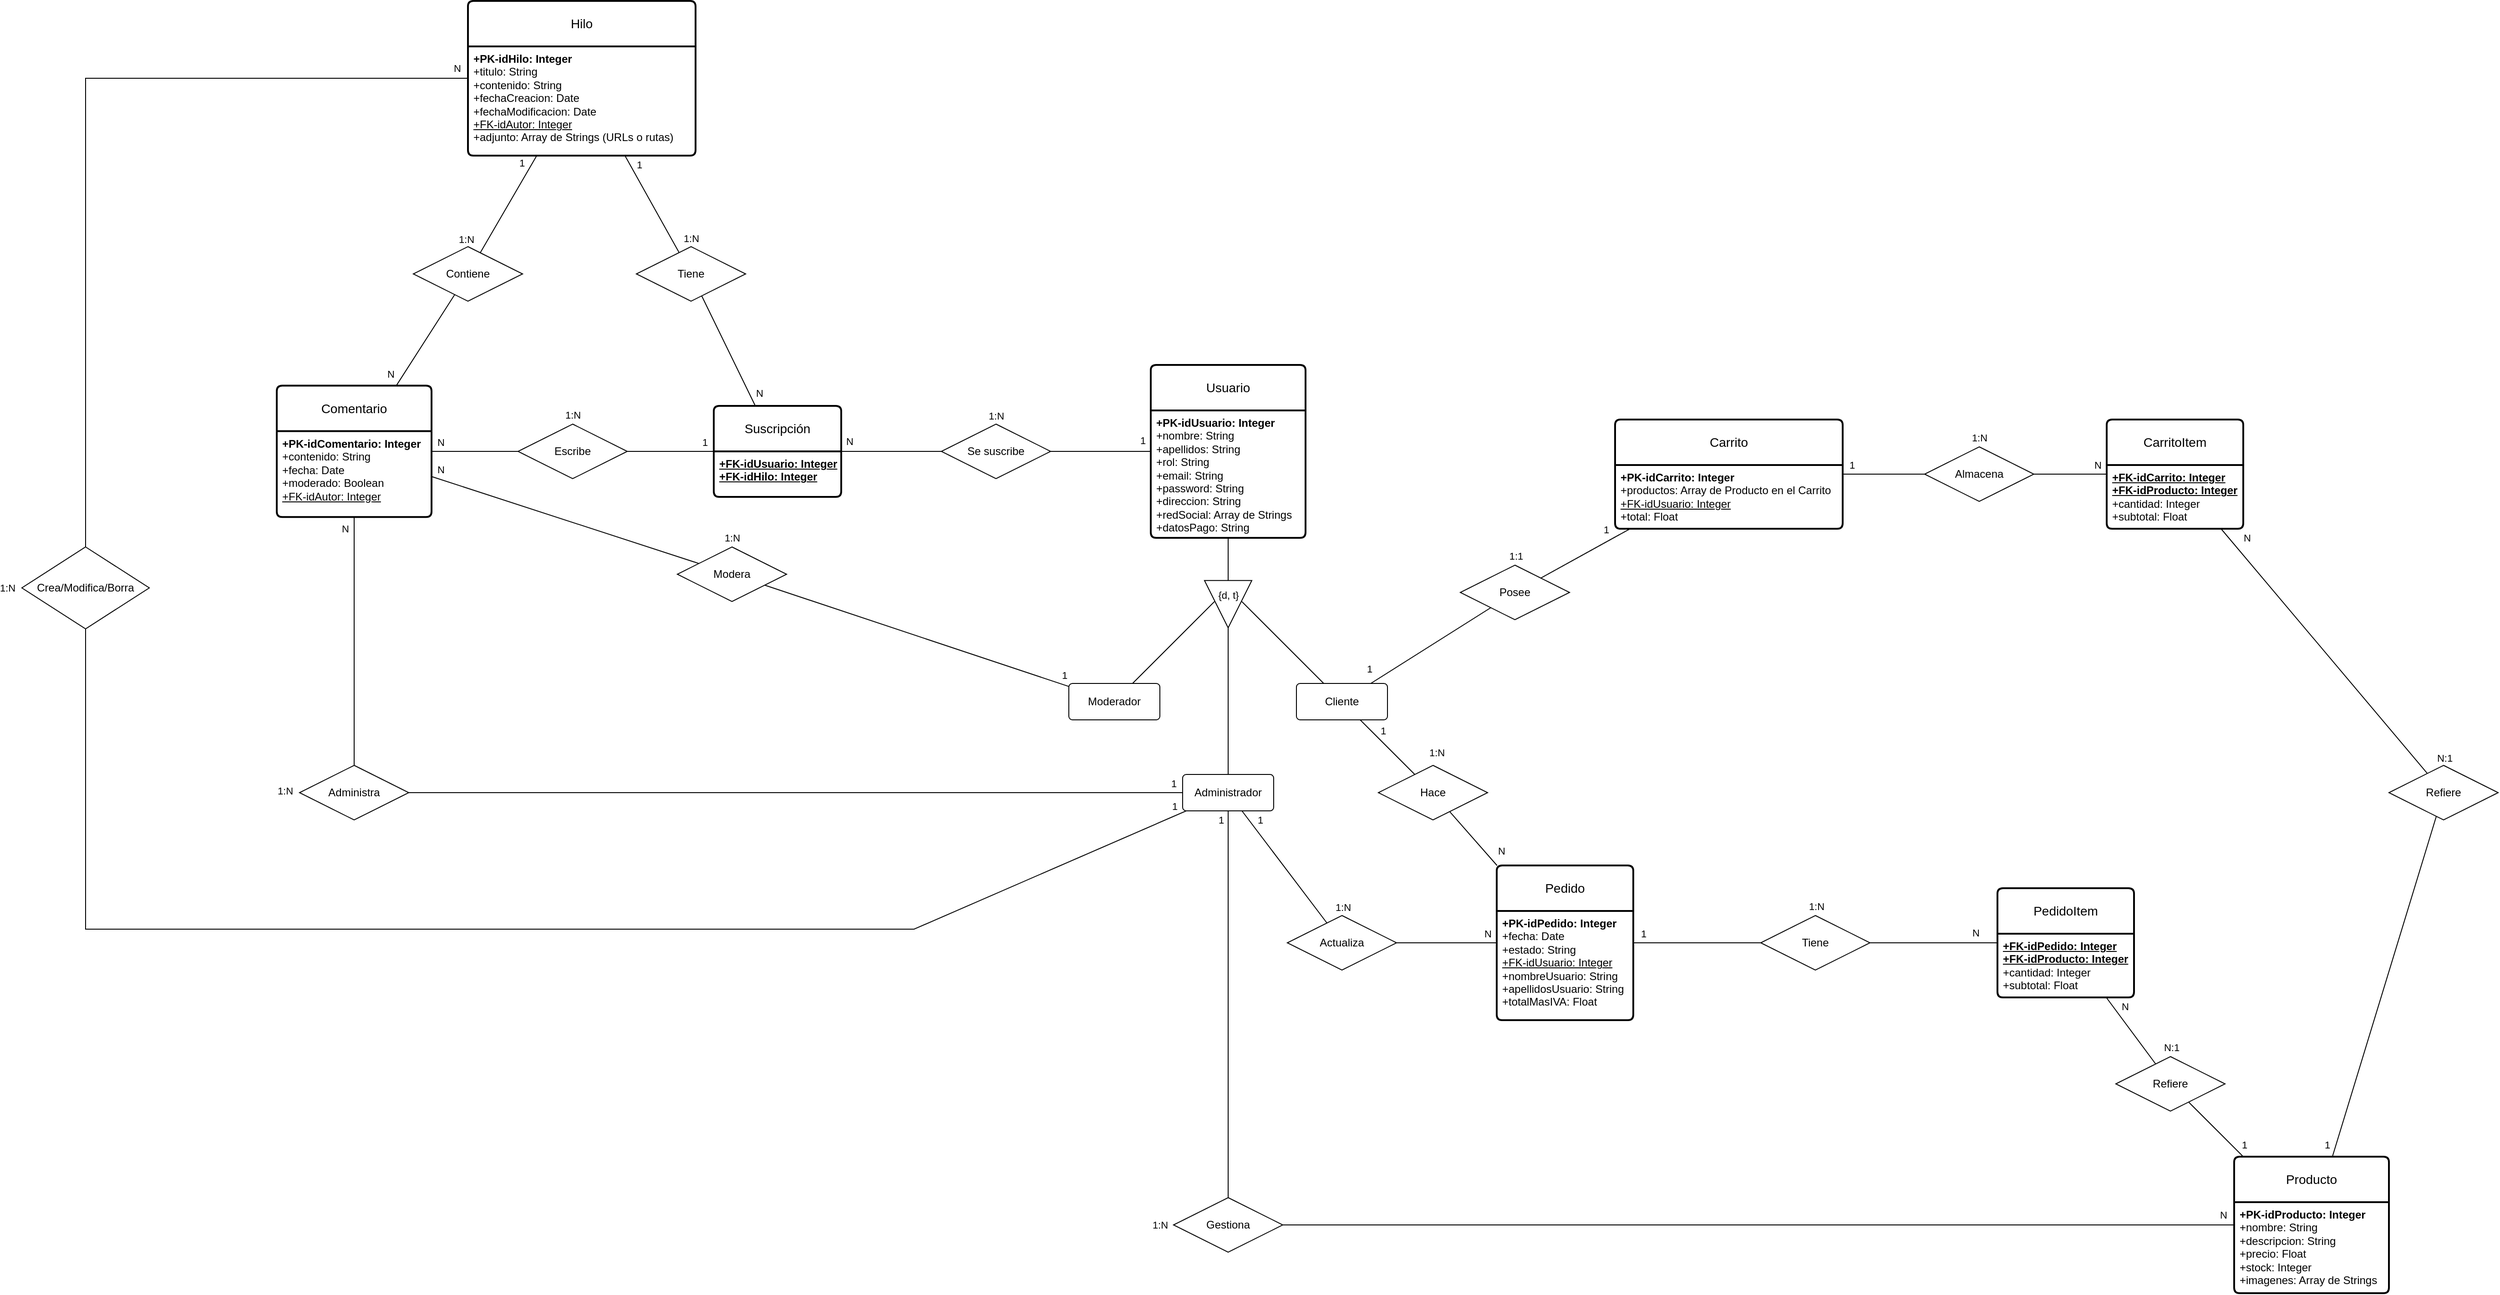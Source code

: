 <mxfile version="26.2.14">
  <diagram id="R2lEEEUBdFMjLlhIrx00" name="Page-1">
    <mxGraphModel dx="2692" dy="1610" grid="1" gridSize="10" guides="1" tooltips="1" connect="1" arrows="1" fold="1" page="1" pageScale="1" pageWidth="850" pageHeight="1100" math="0" shadow="0" extFonts="Permanent Marker^https://fonts.googleapis.com/css?family=Permanent+Marker">
      <root>
        <mxCell id="0" />
        <mxCell id="1" parent="0" />
        <mxCell id="jIkjb01WulAcqk8oaOBP-1" value="Usuario" style="swimlane;childLayout=stackLayout;horizontal=1;startSize=50;horizontalStack=0;rounded=1;fontSize=14;fontStyle=0;strokeWidth=2;resizeParent=0;resizeLast=1;shadow=0;dashed=0;align=center;arcSize=4;whiteSpace=wrap;html=1;" parent="1" vertex="1">
          <mxGeometry x="80" y="130" width="170" height="190" as="geometry" />
        </mxCell>
        <mxCell id="jIkjb01WulAcqk8oaOBP-2" value="&lt;b&gt;+PK-idUsuario: Integer&lt;/b&gt;&lt;br&gt;+nombre: String&lt;br&gt;&lt;div&gt;+apellidos: String&lt;/div&gt;&lt;div&gt;+rol: String&lt;/div&gt;&lt;div&gt;+email: String&lt;/div&gt;&lt;div&gt;+password: String&lt;/div&gt;&lt;div&gt;+direccion: String&lt;/div&gt;&lt;div&gt;+redSocial: Array de Strings&lt;/div&gt;&lt;div&gt;+datosPago: String &lt;br&gt;&lt;/div&gt;" style="align=left;strokeColor=none;fillColor=none;spacingLeft=4;spacingRight=4;fontSize=12;verticalAlign=top;resizable=0;rotatable=0;part=1;html=1;whiteSpace=wrap;" parent="jIkjb01WulAcqk8oaOBP-1" vertex="1">
          <mxGeometry y="50" width="170" height="140" as="geometry" />
        </mxCell>
        <mxCell id="jIkjb01WulAcqk8oaOBP-3" value="Producto" style="swimlane;childLayout=stackLayout;horizontal=1;startSize=50;horizontalStack=0;rounded=1;fontSize=14;fontStyle=0;strokeWidth=2;resizeParent=0;resizeLast=1;shadow=0;dashed=0;align=center;arcSize=4;whiteSpace=wrap;html=1;" parent="1" vertex="1">
          <mxGeometry x="1270" y="1000" width="170" height="150" as="geometry" />
        </mxCell>
        <mxCell id="jIkjb01WulAcqk8oaOBP-4" value="&lt;b&gt;+PK-idProducto: Integer&lt;/b&gt;&lt;br&gt;+nombre: String&lt;br&gt;&lt;div&gt;+descripcion: String&lt;/div&gt;&lt;div&gt;+precio: Float&lt;/div&gt;&lt;div&gt;+stock: Integer&lt;/div&gt;&lt;div&gt;+imagenes: Array de Strings&lt;/div&gt;" style="align=left;strokeColor=none;fillColor=none;spacingLeft=4;spacingRight=4;fontSize=12;verticalAlign=top;resizable=0;rotatable=0;part=1;html=1;whiteSpace=wrap;" parent="jIkjb01WulAcqk8oaOBP-3" vertex="1">
          <mxGeometry y="50" width="170" height="100" as="geometry" />
        </mxCell>
        <mxCell id="jIkjb01WulAcqk8oaOBP-5" value="Cliente" style="rounded=1;arcSize=10;whiteSpace=wrap;html=1;align=center;" parent="1" vertex="1">
          <mxGeometry x="240" y="480" width="100" height="40" as="geometry" />
        </mxCell>
        <mxCell id="jIkjb01WulAcqk8oaOBP-6" value="Moderador" style="rounded=1;arcSize=10;whiteSpace=wrap;html=1;align=center;" parent="1" vertex="1">
          <mxGeometry x="-10" y="480" width="100" height="40" as="geometry" />
        </mxCell>
        <mxCell id="jIkjb01WulAcqk8oaOBP-7" value="Administrador" style="rounded=1;arcSize=10;whiteSpace=wrap;html=1;align=center;" parent="1" vertex="1">
          <mxGeometry x="115" y="580" width="100" height="40" as="geometry" />
        </mxCell>
        <mxCell id="jIkjb01WulAcqk8oaOBP-8" value="" style="endArrow=block;html=1;rounded=0;endFill=0;endSize=51;exitX=0.5;exitY=1;exitDx=0;exitDy=0;" parent="1" source="jIkjb01WulAcqk8oaOBP-2" edge="1">
          <mxGeometry relative="1" as="geometry">
            <mxPoint x="100" y="360" as="sourcePoint" />
            <mxPoint x="165" y="420" as="targetPoint" />
          </mxGeometry>
        </mxCell>
        <mxCell id="ubc1t0KaTrGF7OC6TyDT-12" value="{d, t}" style="edgeLabel;html=1;align=center;verticalAlign=middle;resizable=0;points=[];" parent="jIkjb01WulAcqk8oaOBP-8" vertex="1" connectable="0">
          <mxGeometry x="0.44" y="-8" relative="1" as="geometry">
            <mxPoint x="8" y="-9" as="offset" />
          </mxGeometry>
        </mxCell>
        <mxCell id="jIkjb01WulAcqk8oaOBP-9" value="" style="endArrow=none;html=1;rounded=0;" parent="1" target="jIkjb01WulAcqk8oaOBP-5" edge="1">
          <mxGeometry relative="1" as="geometry">
            <mxPoint x="180" y="390" as="sourcePoint" />
            <mxPoint x="288.182" y="490" as="targetPoint" />
          </mxGeometry>
        </mxCell>
        <mxCell id="jIkjb01WulAcqk8oaOBP-10" value="" style="endArrow=none;html=1;rounded=0;" parent="1" target="jIkjb01WulAcqk8oaOBP-7" edge="1">
          <mxGeometry relative="1" as="geometry">
            <mxPoint x="165" y="419" as="sourcePoint" />
            <mxPoint x="165" y="479" as="targetPoint" />
          </mxGeometry>
        </mxCell>
        <mxCell id="jIkjb01WulAcqk8oaOBP-11" value="" style="endArrow=none;html=1;rounded=0;" parent="1" target="jIkjb01WulAcqk8oaOBP-6" edge="1">
          <mxGeometry relative="1" as="geometry">
            <mxPoint x="150" y="390" as="sourcePoint" />
            <mxPoint x="150" y="490" as="targetPoint" />
          </mxGeometry>
        </mxCell>
        <mxCell id="jIkjb01WulAcqk8oaOBP-12" value="Carrito" style="swimlane;childLayout=stackLayout;horizontal=1;startSize=50;horizontalStack=0;rounded=1;fontSize=14;fontStyle=0;strokeWidth=2;resizeParent=0;resizeLast=1;shadow=0;dashed=0;align=center;arcSize=4;whiteSpace=wrap;html=1;" parent="1" vertex="1">
          <mxGeometry x="590" y="190" width="250" height="120" as="geometry" />
        </mxCell>
        <mxCell id="jIkjb01WulAcqk8oaOBP-13" value="&lt;b&gt;+PK-idCarrito: Integer&lt;/b&gt;&lt;br&gt;&lt;div&gt;+productos: Array de Producto en el Carrito&lt;/div&gt;&lt;div&gt;&lt;u&gt;+FK-idUsuario: Integer&lt;/u&gt;&lt;/div&gt;&lt;div&gt;+total: Float&lt;/div&gt;" style="align=left;strokeColor=none;fillColor=none;spacingLeft=4;spacingRight=4;fontSize=12;verticalAlign=top;resizable=0;rotatable=0;part=1;html=1;whiteSpace=wrap;" parent="jIkjb01WulAcqk8oaOBP-12" vertex="1">
          <mxGeometry y="50" width="250" height="70" as="geometry" />
        </mxCell>
        <mxCell id="jIkjb01WulAcqk8oaOBP-14" value="Pedido" style="swimlane;childLayout=stackLayout;horizontal=1;startSize=50;horizontalStack=0;rounded=1;fontSize=14;fontStyle=0;strokeWidth=2;resizeParent=0;resizeLast=1;shadow=0;dashed=0;align=center;arcSize=4;whiteSpace=wrap;html=1;" parent="1" vertex="1">
          <mxGeometry x="460" y="680" width="150" height="170" as="geometry" />
        </mxCell>
        <mxCell id="jIkjb01WulAcqk8oaOBP-15" value="&lt;div&gt;&lt;b&gt;+PK-idPedido: Integer&lt;/b&gt;&lt;/div&gt;&lt;div&gt;+fecha: Date&lt;/div&gt;&lt;div&gt;+estado: String&lt;/div&gt;&lt;div&gt;&lt;u&gt;+FK-idUsuario: Integer&lt;/u&gt;&lt;/div&gt;&lt;div&gt;+nombreUsuario: String&lt;/div&gt;&lt;div&gt;+apellidosUsuario: String&lt;/div&gt;&lt;div&gt;+totalMasIVA: Float&amp;nbsp; &lt;br&gt;&lt;br&gt;&lt;/div&gt;" style="align=left;strokeColor=none;fillColor=none;spacingLeft=4;spacingRight=4;fontSize=12;verticalAlign=top;resizable=0;rotatable=0;part=1;html=1;whiteSpace=wrap;" parent="jIkjb01WulAcqk8oaOBP-14" vertex="1">
          <mxGeometry y="50" width="150" height="120" as="geometry" />
        </mxCell>
        <mxCell id="ubc1t0KaTrGF7OC6TyDT-1" value="Hilo" style="swimlane;childLayout=stackLayout;horizontal=1;startSize=50;horizontalStack=0;rounded=1;fontSize=14;fontStyle=0;strokeWidth=2;resizeParent=0;resizeLast=1;shadow=0;dashed=0;align=center;arcSize=4;whiteSpace=wrap;html=1;" parent="1" vertex="1">
          <mxGeometry x="-670" y="-270" width="250" height="170" as="geometry" />
        </mxCell>
        <mxCell id="ubc1t0KaTrGF7OC6TyDT-2" value="&lt;div&gt;&lt;b&gt;+PK-idHilo: Integer&lt;/b&gt;&lt;/div&gt;&lt;div&gt;+titulo: String&lt;/div&gt;&lt;div&gt;+contenido: String&lt;/div&gt;&lt;div&gt;+fechaCreacion: Date&lt;/div&gt;&lt;div&gt;+fechaModificacion: Date&lt;/div&gt;&lt;div&gt;&lt;u&gt;+FK-idAutor: Integer&lt;/u&gt;&lt;/div&gt;&lt;div&gt;+adjunto: Array de Strings (URLs o rutas)&lt;br&gt;&lt;br&gt;&lt;/div&gt;" style="align=left;strokeColor=none;fillColor=none;spacingLeft=4;spacingRight=4;fontSize=12;verticalAlign=top;resizable=0;rotatable=0;part=1;html=1;whiteSpace=wrap;" parent="ubc1t0KaTrGF7OC6TyDT-1" vertex="1">
          <mxGeometry y="50" width="250" height="120" as="geometry" />
        </mxCell>
        <mxCell id="ubc1t0KaTrGF7OC6TyDT-3" value="Suscripción" style="swimlane;childLayout=stackLayout;horizontal=1;startSize=50;horizontalStack=0;rounded=1;fontSize=14;fontStyle=0;strokeWidth=2;resizeParent=0;resizeLast=1;shadow=0;dashed=0;align=center;arcSize=4;whiteSpace=wrap;html=1;" parent="1" vertex="1">
          <mxGeometry x="-400" y="175" width="140" height="100" as="geometry" />
        </mxCell>
        <mxCell id="ubc1t0KaTrGF7OC6TyDT-4" value="&lt;div&gt;&lt;b&gt;&lt;u&gt;+FK-idUsuario: Integer&lt;/u&gt;&lt;/b&gt;&lt;/div&gt;&lt;div&gt;&lt;b&gt;&lt;u&gt;+FK-idHilo: Integer&lt;/u&gt;&lt;/b&gt;&lt;br&gt;&lt;br&gt;&lt;/div&gt;" style="align=left;strokeColor=none;fillColor=none;spacingLeft=4;spacingRight=4;fontSize=12;verticalAlign=top;resizable=0;rotatable=0;part=1;html=1;whiteSpace=wrap;" parent="ubc1t0KaTrGF7OC6TyDT-3" vertex="1">
          <mxGeometry y="50" width="140" height="50" as="geometry" />
        </mxCell>
        <mxCell id="ubc1t0KaTrGF7OC6TyDT-7" value="CarritoItem" style="swimlane;childLayout=stackLayout;horizontal=1;startSize=50;horizontalStack=0;rounded=1;fontSize=14;fontStyle=0;strokeWidth=2;resizeParent=0;resizeLast=1;shadow=0;dashed=0;align=center;arcSize=4;whiteSpace=wrap;html=1;" parent="1" vertex="1">
          <mxGeometry x="1130" y="190" width="150" height="120" as="geometry" />
        </mxCell>
        <mxCell id="ubc1t0KaTrGF7OC6TyDT-8" value="&lt;div&gt;&lt;b&gt;&lt;u&gt;+FK-idCarrito: Integer&lt;/u&gt;&lt;/b&gt;&lt;/div&gt;&lt;div&gt;&lt;b&gt;&lt;u&gt;+FK-idProducto: Integer&lt;/u&gt;&lt;/b&gt;&lt;/div&gt;&lt;div&gt;+cantidad: Integer&lt;/div&gt;&lt;div&gt;+subtotal: Float&lt;/div&gt;" style="align=left;strokeColor=none;fillColor=none;spacingLeft=4;spacingRight=4;fontSize=12;verticalAlign=top;resizable=0;rotatable=0;part=1;html=1;whiteSpace=wrap;" parent="ubc1t0KaTrGF7OC6TyDT-7" vertex="1">
          <mxGeometry y="50" width="150" height="70" as="geometry" />
        </mxCell>
        <mxCell id="ubc1t0KaTrGF7OC6TyDT-10" value="PedidoItem" style="swimlane;childLayout=stackLayout;horizontal=1;startSize=50;horizontalStack=0;rounded=1;fontSize=14;fontStyle=0;strokeWidth=2;resizeParent=0;resizeLast=1;shadow=0;dashed=0;align=center;arcSize=4;whiteSpace=wrap;html=1;" parent="1" vertex="1">
          <mxGeometry x="1010" y="705" width="150" height="120" as="geometry" />
        </mxCell>
        <mxCell id="ubc1t0KaTrGF7OC6TyDT-11" value="&lt;div&gt;&lt;b&gt;&lt;u&gt;+FK-idPedido: Integer&lt;/u&gt;&lt;/b&gt;&lt;/div&gt;&lt;div&gt;&lt;b&gt;&lt;u&gt;+FK-idProducto: Integer&lt;/u&gt;&lt;/b&gt;&lt;/div&gt;&lt;div&gt;+cantidad: Integer&lt;/div&gt;&lt;div&gt;+subtotal: Float&lt;/div&gt;" style="align=left;strokeColor=none;fillColor=none;spacingLeft=4;spacingRight=4;fontSize=12;verticalAlign=top;resizable=0;rotatable=0;part=1;html=1;whiteSpace=wrap;" parent="ubc1t0KaTrGF7OC6TyDT-10" vertex="1">
          <mxGeometry y="50" width="150" height="70" as="geometry" />
        </mxCell>
        <mxCell id="ubc1t0KaTrGF7OC6TyDT-13" value="" style="endArrow=none;html=1;rounded=0;" parent="1" source="jIkjb01WulAcqk8oaOBP-5" target="ubc1t0KaTrGF7OC6TyDT-14" edge="1">
          <mxGeometry relative="1" as="geometry">
            <mxPoint x="-190" y="340" as="sourcePoint" />
            <mxPoint x="-30" y="340" as="targetPoint" />
          </mxGeometry>
        </mxCell>
        <mxCell id="ubc1t0KaTrGF7OC6TyDT-16" value="1" style="edgeLabel;html=1;align=center;verticalAlign=middle;resizable=0;points=[];" parent="ubc1t0KaTrGF7OC6TyDT-13" vertex="1" connectable="0">
          <mxGeometry x="-0.66" y="-3" relative="1" as="geometry">
            <mxPoint x="-26" y="-5" as="offset" />
          </mxGeometry>
        </mxCell>
        <mxCell id="ubc1t0KaTrGF7OC6TyDT-18" value="1:1" style="edgeLabel;html=1;align=center;verticalAlign=middle;resizable=0;points=[];" parent="ubc1t0KaTrGF7OC6TyDT-13" vertex="1" connectable="0">
          <mxGeometry x="0.507" y="-1" relative="1" as="geometry">
            <mxPoint x="59" y="-78" as="offset" />
          </mxGeometry>
        </mxCell>
        <mxCell id="ubc1t0KaTrGF7OC6TyDT-14" value="Posee" style="shape=rhombus;perimeter=rhombusPerimeter;whiteSpace=wrap;html=1;align=center;" parent="1" vertex="1">
          <mxGeometry x="420" y="350" width="120" height="60" as="geometry" />
        </mxCell>
        <mxCell id="ubc1t0KaTrGF7OC6TyDT-15" value="" style="endArrow=none;html=1;rounded=0;" parent="1" source="ubc1t0KaTrGF7OC6TyDT-14" target="jIkjb01WulAcqk8oaOBP-12" edge="1">
          <mxGeometry relative="1" as="geometry">
            <mxPoint x="326" y="530" as="sourcePoint" />
            <mxPoint x="406" y="592" as="targetPoint" />
          </mxGeometry>
        </mxCell>
        <mxCell id="ubc1t0KaTrGF7OC6TyDT-17" value="1" style="edgeLabel;html=1;align=center;verticalAlign=middle;resizable=0;points=[];" parent="ubc1t0KaTrGF7OC6TyDT-15" vertex="1" connectable="0">
          <mxGeometry x="0.32" y="-1" relative="1" as="geometry">
            <mxPoint x="6" y="-19" as="offset" />
          </mxGeometry>
        </mxCell>
        <mxCell id="ubc1t0KaTrGF7OC6TyDT-19" value="Hace" style="shape=rhombus;perimeter=rhombusPerimeter;whiteSpace=wrap;html=1;align=center;" parent="1" vertex="1">
          <mxGeometry x="330" y="570" width="120" height="60" as="geometry" />
        </mxCell>
        <mxCell id="ubc1t0KaTrGF7OC6TyDT-20" value="" style="endArrow=none;html=1;rounded=0;" parent="1" source="jIkjb01WulAcqk8oaOBP-5" target="ubc1t0KaTrGF7OC6TyDT-19" edge="1">
          <mxGeometry relative="1" as="geometry">
            <mxPoint x="326" y="530" as="sourcePoint" />
            <mxPoint x="406" y="592" as="targetPoint" />
            <Array as="points" />
          </mxGeometry>
        </mxCell>
        <mxCell id="ubc1t0KaTrGF7OC6TyDT-21" value="1" style="edgeLabel;html=1;align=center;verticalAlign=middle;resizable=0;points=[];" parent="ubc1t0KaTrGF7OC6TyDT-20" vertex="1" connectable="0">
          <mxGeometry x="-0.66" y="-3" relative="1" as="geometry">
            <mxPoint x="17" y="-1" as="offset" />
          </mxGeometry>
        </mxCell>
        <mxCell id="ubc1t0KaTrGF7OC6TyDT-22" value="1:N" style="edgeLabel;html=1;align=center;verticalAlign=middle;resizable=0;points=[];" parent="ubc1t0KaTrGF7OC6TyDT-20" vertex="1" connectable="0">
          <mxGeometry x="0.507" y="-1" relative="1" as="geometry">
            <mxPoint x="39" y="-10" as="offset" />
          </mxGeometry>
        </mxCell>
        <mxCell id="ubc1t0KaTrGF7OC6TyDT-23" value="" style="endArrow=none;html=1;rounded=0;" parent="1" source="ubc1t0KaTrGF7OC6TyDT-19" target="jIkjb01WulAcqk8oaOBP-14" edge="1">
          <mxGeometry relative="1" as="geometry">
            <mxPoint x="458" y="626" as="sourcePoint" />
            <mxPoint x="537" y="670" as="targetPoint" />
            <Array as="points" />
          </mxGeometry>
        </mxCell>
        <mxCell id="ubc1t0KaTrGF7OC6TyDT-24" value="N" style="edgeLabel;html=1;align=center;verticalAlign=middle;resizable=0;points=[];" parent="ubc1t0KaTrGF7OC6TyDT-23" vertex="1" connectable="0">
          <mxGeometry x="0.32" y="-1" relative="1" as="geometry">
            <mxPoint x="23" y="3" as="offset" />
          </mxGeometry>
        </mxCell>
        <mxCell id="ubc1t0KaTrGF7OC6TyDT-26" value="Tiene" style="shape=rhombus;perimeter=rhombusPerimeter;whiteSpace=wrap;html=1;align=center;" parent="1" vertex="1">
          <mxGeometry x="750" y="735" width="120" height="60" as="geometry" />
        </mxCell>
        <mxCell id="ubc1t0KaTrGF7OC6TyDT-28" value="" style="endArrow=none;html=1;rounded=0;" parent="1" source="jIkjb01WulAcqk8oaOBP-14" target="ubc1t0KaTrGF7OC6TyDT-26" edge="1">
          <mxGeometry relative="1" as="geometry">
            <mxPoint x="800" y="690" as="sourcePoint" />
            <mxPoint x="960" y="690" as="targetPoint" />
          </mxGeometry>
        </mxCell>
        <mxCell id="ubc1t0KaTrGF7OC6TyDT-30" value="1" style="edgeLabel;html=1;align=center;verticalAlign=middle;resizable=0;points=[];" parent="ubc1t0KaTrGF7OC6TyDT-28" vertex="1" connectable="0">
          <mxGeometry x="-0.278" y="4" relative="1" as="geometry">
            <mxPoint x="-40" y="-6" as="offset" />
          </mxGeometry>
        </mxCell>
        <mxCell id="ubc1t0KaTrGF7OC6TyDT-31" value="1:N" style="edgeLabel;html=1;align=center;verticalAlign=middle;resizable=0;points=[];" parent="ubc1t0KaTrGF7OC6TyDT-28" vertex="1" connectable="0">
          <mxGeometry x="0.177" y="2" relative="1" as="geometry">
            <mxPoint x="118" y="-38" as="offset" />
          </mxGeometry>
        </mxCell>
        <mxCell id="ubc1t0KaTrGF7OC6TyDT-29" value="" style="endArrow=none;html=1;rounded=0;" parent="1" source="ubc1t0KaTrGF7OC6TyDT-26" target="ubc1t0KaTrGF7OC6TyDT-10" edge="1">
          <mxGeometry relative="1" as="geometry">
            <mxPoint x="720" y="780" as="sourcePoint" />
            <mxPoint x="810" y="780" as="targetPoint" />
          </mxGeometry>
        </mxCell>
        <mxCell id="ubc1t0KaTrGF7OC6TyDT-32" value="N" style="edgeLabel;html=1;align=center;verticalAlign=middle;resizable=0;points=[];" parent="ubc1t0KaTrGF7OC6TyDT-29" vertex="1" connectable="0">
          <mxGeometry x="0.554" y="-2" relative="1" as="geometry">
            <mxPoint x="7" y="-13" as="offset" />
          </mxGeometry>
        </mxCell>
        <mxCell id="ubc1t0KaTrGF7OC6TyDT-33" value="Almacena" style="shape=rhombus;perimeter=rhombusPerimeter;whiteSpace=wrap;html=1;align=center;" parent="1" vertex="1">
          <mxGeometry x="930" y="220" width="120" height="60" as="geometry" />
        </mxCell>
        <mxCell id="ubc1t0KaTrGF7OC6TyDT-34" value="" style="endArrow=none;html=1;rounded=0;" parent="1" source="jIkjb01WulAcqk8oaOBP-12" target="ubc1t0KaTrGF7OC6TyDT-33" edge="1">
          <mxGeometry relative="1" as="geometry">
            <mxPoint x="840" y="350" as="sourcePoint" />
            <mxPoint x="1000" y="350" as="targetPoint" />
          </mxGeometry>
        </mxCell>
        <mxCell id="ubc1t0KaTrGF7OC6TyDT-36" value="1" style="edgeLabel;html=1;align=center;verticalAlign=middle;resizable=0;points=[];" parent="ubc1t0KaTrGF7OC6TyDT-34" vertex="1" connectable="0">
          <mxGeometry x="-0.365" y="-2" relative="1" as="geometry">
            <mxPoint x="-19" y="-12" as="offset" />
          </mxGeometry>
        </mxCell>
        <mxCell id="ubc1t0KaTrGF7OC6TyDT-37" value="1:N" style="edgeLabel;html=1;align=center;verticalAlign=middle;resizable=0;points=[];" parent="ubc1t0KaTrGF7OC6TyDT-34" vertex="1" connectable="0">
          <mxGeometry x="0.759" y="-1" relative="1" as="geometry">
            <mxPoint x="71" y="-41" as="offset" />
          </mxGeometry>
        </mxCell>
        <mxCell id="ubc1t0KaTrGF7OC6TyDT-35" value="" style="endArrow=none;html=1;rounded=0;" parent="1" source="ubc1t0KaTrGF7OC6TyDT-33" target="ubc1t0KaTrGF7OC6TyDT-7" edge="1">
          <mxGeometry relative="1" as="geometry">
            <mxPoint x="850" y="260" as="sourcePoint" />
            <mxPoint x="940" y="260" as="targetPoint" />
          </mxGeometry>
        </mxCell>
        <mxCell id="ubc1t0KaTrGF7OC6TyDT-38" value="N" style="edgeLabel;html=1;align=center;verticalAlign=middle;resizable=0;points=[];" parent="ubc1t0KaTrGF7OC6TyDT-35" vertex="1" connectable="0">
          <mxGeometry x="0.54" y="-1" relative="1" as="geometry">
            <mxPoint x="8" y="-11" as="offset" />
          </mxGeometry>
        </mxCell>
        <mxCell id="ubc1t0KaTrGF7OC6TyDT-39" value="Refiere" style="shape=rhombus;perimeter=rhombusPerimeter;whiteSpace=wrap;html=1;align=center;" parent="1" vertex="1">
          <mxGeometry x="1140" y="890" width="120" height="60" as="geometry" />
        </mxCell>
        <mxCell id="ubc1t0KaTrGF7OC6TyDT-40" value="" style="endArrow=none;html=1;rounded=0;" parent="1" source="ubc1t0KaTrGF7OC6TyDT-10" target="ubc1t0KaTrGF7OC6TyDT-39" edge="1">
          <mxGeometry relative="1" as="geometry">
            <mxPoint x="1020" y="970" as="sourcePoint" />
            <mxPoint x="1180" y="970" as="targetPoint" />
          </mxGeometry>
        </mxCell>
        <mxCell id="ubc1t0KaTrGF7OC6TyDT-42" value="N" style="edgeLabel;html=1;align=center;verticalAlign=middle;resizable=0;points=[];" parent="ubc1t0KaTrGF7OC6TyDT-40" vertex="1" connectable="0">
          <mxGeometry x="-0.643" y="2" relative="1" as="geometry">
            <mxPoint x="9" y="-2" as="offset" />
          </mxGeometry>
        </mxCell>
        <mxCell id="ubc1t0KaTrGF7OC6TyDT-44" value="N:1" style="edgeLabel;html=1;align=center;verticalAlign=middle;resizable=0;points=[];" parent="ubc1t0KaTrGF7OC6TyDT-40" vertex="1" connectable="0">
          <mxGeometry x="0.526" relative="1" as="geometry">
            <mxPoint x="30" y="-1" as="offset" />
          </mxGeometry>
        </mxCell>
        <mxCell id="ubc1t0KaTrGF7OC6TyDT-41" value="" style="endArrow=none;html=1;rounded=0;" parent="1" source="ubc1t0KaTrGF7OC6TyDT-39" target="jIkjb01WulAcqk8oaOBP-3" edge="1">
          <mxGeometry relative="1" as="geometry">
            <mxPoint x="1136" y="835" as="sourcePoint" />
            <mxPoint x="1193" y="908" as="targetPoint" />
          </mxGeometry>
        </mxCell>
        <mxCell id="ubc1t0KaTrGF7OC6TyDT-43" value="1" style="edgeLabel;html=1;align=center;verticalAlign=middle;resizable=0;points=[];" parent="ubc1t0KaTrGF7OC6TyDT-41" vertex="1" connectable="0">
          <mxGeometry x="0.525" y="3" relative="1" as="geometry">
            <mxPoint x="13" y="3" as="offset" />
          </mxGeometry>
        </mxCell>
        <mxCell id="ubc1t0KaTrGF7OC6TyDT-45" value="Refiere" style="shape=rhombus;perimeter=rhombusPerimeter;whiteSpace=wrap;html=1;align=center;" parent="1" vertex="1">
          <mxGeometry x="1440" y="570" width="120" height="60" as="geometry" />
        </mxCell>
        <mxCell id="ubc1t0KaTrGF7OC6TyDT-46" value="" style="endArrow=none;html=1;rounded=0;" parent="1" source="ubc1t0KaTrGF7OC6TyDT-7" target="ubc1t0KaTrGF7OC6TyDT-45" edge="1">
          <mxGeometry relative="1" as="geometry">
            <mxPoint x="1260" y="350" as="sourcePoint" />
            <mxPoint x="1420" y="350" as="targetPoint" />
          </mxGeometry>
        </mxCell>
        <mxCell id="ubc1t0KaTrGF7OC6TyDT-48" value="N" style="edgeLabel;html=1;align=center;verticalAlign=middle;resizable=0;points=[];" parent="ubc1t0KaTrGF7OC6TyDT-46" vertex="1" connectable="0">
          <mxGeometry x="-0.688" y="6" relative="1" as="geometry">
            <mxPoint x="-12" y="-28" as="offset" />
          </mxGeometry>
        </mxCell>
        <mxCell id="ubc1t0KaTrGF7OC6TyDT-49" value="N:1" style="edgeLabel;html=1;align=center;verticalAlign=middle;resizable=0;points=[];" parent="ubc1t0KaTrGF7OC6TyDT-46" vertex="1" connectable="0">
          <mxGeometry x="0.886" y="3" relative="1" as="geometry">
            <mxPoint x="29" as="offset" />
          </mxGeometry>
        </mxCell>
        <mxCell id="ubc1t0KaTrGF7OC6TyDT-47" value="" style="endArrow=none;html=1;rounded=0;" parent="1" source="ubc1t0KaTrGF7OC6TyDT-45" target="jIkjb01WulAcqk8oaOBP-3" edge="1">
          <mxGeometry relative="1" as="geometry">
            <mxPoint x="1470" y="770" as="sourcePoint" />
            <mxPoint x="1630" y="770" as="targetPoint" />
          </mxGeometry>
        </mxCell>
        <mxCell id="ubc1t0KaTrGF7OC6TyDT-50" value="1" style="edgeLabel;html=1;align=center;verticalAlign=middle;resizable=0;points=[];" parent="ubc1t0KaTrGF7OC6TyDT-47" vertex="1" connectable="0">
          <mxGeometry x="0.923" relative="1" as="geometry">
            <mxPoint x="-11" y="1" as="offset" />
          </mxGeometry>
        </mxCell>
        <mxCell id="ubc1t0KaTrGF7OC6TyDT-51" value="Comentario" style="swimlane;childLayout=stackLayout;horizontal=1;startSize=50;horizontalStack=0;rounded=1;fontSize=14;fontStyle=0;strokeWidth=2;resizeParent=0;resizeLast=1;shadow=0;dashed=0;align=center;arcSize=4;whiteSpace=wrap;html=1;" parent="1" vertex="1">
          <mxGeometry x="-880" y="152.81" width="170" height="144.37" as="geometry" />
        </mxCell>
        <mxCell id="ubc1t0KaTrGF7OC6TyDT-52" value="&lt;div&gt;&lt;b&gt;+PK-idComentario: Integer&lt;/b&gt;&lt;/div&gt;&lt;div&gt;+contenido: String&lt;/div&gt;&lt;div&gt;+fecha: Date&lt;/div&gt;&lt;div&gt;+moderado: Boolean&lt;/div&gt;&lt;div&gt;&lt;u&gt;+FK-idAutor: Integer&lt;/u&gt;&lt;/div&gt;&lt;div&gt;&lt;br&gt;&lt;br&gt;&lt;/div&gt;" style="align=left;strokeColor=none;fillColor=none;spacingLeft=4;spacingRight=4;fontSize=12;verticalAlign=top;resizable=0;rotatable=0;part=1;html=1;whiteSpace=wrap;" parent="ubc1t0KaTrGF7OC6TyDT-51" vertex="1">
          <mxGeometry y="50" width="170" height="94.37" as="geometry" />
        </mxCell>
        <mxCell id="ubc1t0KaTrGF7OC6TyDT-53" value="Escribe" style="shape=rhombus;perimeter=rhombusPerimeter;whiteSpace=wrap;html=1;align=center;" parent="1" vertex="1">
          <mxGeometry x="-615" y="195" width="120" height="60" as="geometry" />
        </mxCell>
        <mxCell id="ubc1t0KaTrGF7OC6TyDT-54" value="" style="endArrow=none;html=1;rounded=0;" parent="1" source="ubc1t0KaTrGF7OC6TyDT-51" target="ubc1t0KaTrGF7OC6TyDT-53" edge="1">
          <mxGeometry relative="1" as="geometry">
            <mxPoint x="-600" y="430" as="sourcePoint" />
            <mxPoint x="-440" y="430" as="targetPoint" />
          </mxGeometry>
        </mxCell>
        <mxCell id="ubc1t0KaTrGF7OC6TyDT-57" value="N" style="edgeLabel;html=1;align=center;verticalAlign=middle;resizable=0;points=[];" parent="ubc1t0KaTrGF7OC6TyDT-54" vertex="1" connectable="0">
          <mxGeometry x="-0.814" y="1" relative="1" as="geometry">
            <mxPoint x="1" y="-9" as="offset" />
          </mxGeometry>
        </mxCell>
        <mxCell id="ubc1t0KaTrGF7OC6TyDT-58" value="1:N" style="edgeLabel;html=1;align=center;verticalAlign=middle;resizable=0;points=[];" parent="ubc1t0KaTrGF7OC6TyDT-54" vertex="1" connectable="0">
          <mxGeometry x="0.787" y="2" relative="1" as="geometry">
            <mxPoint x="70" y="-38" as="offset" />
          </mxGeometry>
        </mxCell>
        <mxCell id="ubc1t0KaTrGF7OC6TyDT-55" value="" style="endArrow=none;html=1;rounded=0;" parent="1" source="ubc1t0KaTrGF7OC6TyDT-53" target="ubc1t0KaTrGF7OC6TyDT-3" edge="1">
          <mxGeometry relative="1" as="geometry">
            <mxPoint x="-530" y="530" as="sourcePoint" />
            <mxPoint x="-370" y="530" as="targetPoint" />
          </mxGeometry>
        </mxCell>
        <mxCell id="ubc1t0KaTrGF7OC6TyDT-56" value="1" style="edgeLabel;html=1;align=center;verticalAlign=middle;resizable=0;points=[];" parent="ubc1t0KaTrGF7OC6TyDT-55" vertex="1" connectable="0">
          <mxGeometry x="0.745" relative="1" as="geometry">
            <mxPoint x="2" y="-10" as="offset" />
          </mxGeometry>
        </mxCell>
        <mxCell id="ubc1t0KaTrGF7OC6TyDT-59" value="Se suscribe" style="shape=rhombus;perimeter=rhombusPerimeter;whiteSpace=wrap;html=1;align=center;" parent="1" vertex="1">
          <mxGeometry x="-150" y="195" width="120" height="60" as="geometry" />
        </mxCell>
        <mxCell id="ubc1t0KaTrGF7OC6TyDT-60" value="" style="endArrow=none;html=1;rounded=0;" parent="1" source="ubc1t0KaTrGF7OC6TyDT-3" target="ubc1t0KaTrGF7OC6TyDT-59" edge="1">
          <mxGeometry relative="1" as="geometry">
            <mxPoint x="-280" y="360" as="sourcePoint" />
            <mxPoint x="-120" y="360" as="targetPoint" />
          </mxGeometry>
        </mxCell>
        <mxCell id="ubc1t0KaTrGF7OC6TyDT-63" value="N" style="edgeLabel;html=1;align=center;verticalAlign=middle;resizable=0;points=[];" parent="ubc1t0KaTrGF7OC6TyDT-60" vertex="1" connectable="0">
          <mxGeometry x="-0.804" y="-2" relative="1" as="geometry">
            <mxPoint x="-2" y="-13" as="offset" />
          </mxGeometry>
        </mxCell>
        <mxCell id="ubc1t0KaTrGF7OC6TyDT-64" value="1:N" style="edgeLabel;html=1;align=center;verticalAlign=middle;resizable=0;points=[];" parent="ubc1t0KaTrGF7OC6TyDT-60" vertex="1" connectable="0">
          <mxGeometry x="0.869" relative="1" as="geometry">
            <mxPoint x="67" y="-39" as="offset" />
          </mxGeometry>
        </mxCell>
        <mxCell id="ubc1t0KaTrGF7OC6TyDT-61" value="" style="endArrow=none;html=1;rounded=0;" parent="1" source="ubc1t0KaTrGF7OC6TyDT-59" target="jIkjb01WulAcqk8oaOBP-1" edge="1">
          <mxGeometry relative="1" as="geometry">
            <mxPoint x="-250" y="260" as="sourcePoint" />
            <mxPoint x="-140" y="260" as="targetPoint" />
          </mxGeometry>
        </mxCell>
        <mxCell id="ubc1t0KaTrGF7OC6TyDT-62" value="1" style="edgeLabel;html=1;align=center;verticalAlign=middle;resizable=0;points=[];" parent="ubc1t0KaTrGF7OC6TyDT-61" vertex="1" connectable="0">
          <mxGeometry x="-0.264" relative="1" as="geometry">
            <mxPoint x="60" y="-12" as="offset" />
          </mxGeometry>
        </mxCell>
        <mxCell id="ubc1t0KaTrGF7OC6TyDT-65" value="Tiene" style="shape=rhombus;perimeter=rhombusPerimeter;whiteSpace=wrap;html=1;align=center;" parent="1" vertex="1">
          <mxGeometry x="-485" width="120" height="60" as="geometry" />
        </mxCell>
        <mxCell id="ubc1t0KaTrGF7OC6TyDT-66" value="" style="endArrow=none;html=1;rounded=0;" parent="1" source="ubc1t0KaTrGF7OC6TyDT-65" target="ubc1t0KaTrGF7OC6TyDT-3" edge="1">
          <mxGeometry relative="1" as="geometry">
            <mxPoint x="-240" y="510" as="sourcePoint" />
            <mxPoint x="-80" y="510" as="targetPoint" />
          </mxGeometry>
        </mxCell>
        <mxCell id="ubc1t0KaTrGF7OC6TyDT-69" value="N" style="edgeLabel;html=1;align=center;verticalAlign=middle;resizable=0;points=[];" parent="ubc1t0KaTrGF7OC6TyDT-66" vertex="1" connectable="0">
          <mxGeometry x="0.764" relative="1" as="geometry">
            <mxPoint x="11" as="offset" />
          </mxGeometry>
        </mxCell>
        <mxCell id="ubc1t0KaTrGF7OC6TyDT-70" value="1:N" style="edgeLabel;html=1;align=center;verticalAlign=middle;resizable=0;points=[];" parent="ubc1t0KaTrGF7OC6TyDT-66" vertex="1" connectable="0">
          <mxGeometry x="-0.8" y="6" relative="1" as="geometry">
            <mxPoint x="-23" y="-73" as="offset" />
          </mxGeometry>
        </mxCell>
        <mxCell id="ubc1t0KaTrGF7OC6TyDT-67" value="" style="endArrow=none;html=1;rounded=0;" parent="1" source="ubc1t0KaTrGF7OC6TyDT-1" target="ubc1t0KaTrGF7OC6TyDT-65" edge="1">
          <mxGeometry relative="1" as="geometry">
            <mxPoint x="-290" y="530" as="sourcePoint" />
            <mxPoint x="-130" y="530" as="targetPoint" />
          </mxGeometry>
        </mxCell>
        <mxCell id="ubc1t0KaTrGF7OC6TyDT-68" value="1" style="edgeLabel;html=1;align=center;verticalAlign=middle;resizable=0;points=[];" parent="ubc1t0KaTrGF7OC6TyDT-67" vertex="1" connectable="0">
          <mxGeometry x="-0.814" y="4" relative="1" as="geometry">
            <mxPoint x="6" y="2" as="offset" />
          </mxGeometry>
        </mxCell>
        <mxCell id="ubc1t0KaTrGF7OC6TyDT-71" value="Contiene" style="shape=rhombus;perimeter=rhombusPerimeter;whiteSpace=wrap;html=1;align=center;" parent="1" vertex="1">
          <mxGeometry x="-730" width="120" height="60" as="geometry" />
        </mxCell>
        <mxCell id="ubc1t0KaTrGF7OC6TyDT-72" value="" style="endArrow=none;html=1;rounded=0;" parent="1" source="ubc1t0KaTrGF7OC6TyDT-1" target="ubc1t0KaTrGF7OC6TyDT-71" edge="1">
          <mxGeometry relative="1" as="geometry">
            <mxPoint x="-840" y="540" as="sourcePoint" />
            <mxPoint x="-680" y="540" as="targetPoint" />
            <Array as="points" />
          </mxGeometry>
        </mxCell>
        <mxCell id="ubc1t0KaTrGF7OC6TyDT-75" value="1" style="edgeLabel;html=1;align=center;verticalAlign=middle;resizable=0;points=[];" parent="ubc1t0KaTrGF7OC6TyDT-72" vertex="1" connectable="0">
          <mxGeometry x="-0.778" y="-1" relative="1" as="geometry">
            <mxPoint x="-9" y="-3" as="offset" />
          </mxGeometry>
        </mxCell>
        <mxCell id="ubc1t0KaTrGF7OC6TyDT-73" value="" style="endArrow=none;html=1;rounded=0;" parent="1" source="ubc1t0KaTrGF7OC6TyDT-51" target="ubc1t0KaTrGF7OC6TyDT-71" edge="1">
          <mxGeometry relative="1" as="geometry">
            <mxPoint x="-900" y="530" as="sourcePoint" />
            <mxPoint x="-740" y="530" as="targetPoint" />
          </mxGeometry>
        </mxCell>
        <mxCell id="ubc1t0KaTrGF7OC6TyDT-74" value="N" style="edgeLabel;html=1;align=center;verticalAlign=middle;resizable=0;points=[];" parent="ubc1t0KaTrGF7OC6TyDT-73" vertex="1" connectable="0">
          <mxGeometry x="-0.827" relative="1" as="geometry">
            <mxPoint x="-12" y="-4" as="offset" />
          </mxGeometry>
        </mxCell>
        <mxCell id="ubc1t0KaTrGF7OC6TyDT-76" value="1:N" style="edgeLabel;html=1;align=center;verticalAlign=middle;resizable=0;points=[];" parent="ubc1t0KaTrGF7OC6TyDT-73" vertex="1" connectable="0">
          <mxGeometry x="0.685" relative="1" as="geometry">
            <mxPoint x="23" y="-77" as="offset" />
          </mxGeometry>
        </mxCell>
        <mxCell id="ubc1t0KaTrGF7OC6TyDT-79" value="" style="endArrow=none;html=1;rounded=0;" parent="1" source="ubc1t0KaTrGF7OC6TyDT-80" target="jIkjb01WulAcqk8oaOBP-3" edge="1">
          <mxGeometry relative="1" as="geometry">
            <mxPoint x="280" y="1090" as="sourcePoint" />
            <mxPoint x="1050" y="1110" as="targetPoint" />
          </mxGeometry>
        </mxCell>
        <mxCell id="ubc1t0KaTrGF7OC6TyDT-84" value="N" style="edgeLabel;html=1;align=center;verticalAlign=middle;resizable=0;points=[];" parent="ubc1t0KaTrGF7OC6TyDT-79" vertex="1" connectable="0">
          <mxGeometry x="0.983" y="-2" relative="1" as="geometry">
            <mxPoint x="-3" y="-13" as="offset" />
          </mxGeometry>
        </mxCell>
        <mxCell id="ubc1t0KaTrGF7OC6TyDT-80" value="Gestiona" style="shape=rhombus;perimeter=rhombusPerimeter;whiteSpace=wrap;html=1;align=center;" parent="1" vertex="1">
          <mxGeometry x="105" y="1045" width="120" height="60" as="geometry" />
        </mxCell>
        <mxCell id="ubc1t0KaTrGF7OC6TyDT-81" value="" style="endArrow=none;html=1;rounded=0;" parent="1" source="jIkjb01WulAcqk8oaOBP-7" target="ubc1t0KaTrGF7OC6TyDT-80" edge="1">
          <mxGeometry relative="1" as="geometry">
            <mxPoint x="40" y="890" as="sourcePoint" />
            <mxPoint x="200" y="890" as="targetPoint" />
          </mxGeometry>
        </mxCell>
        <mxCell id="ubc1t0KaTrGF7OC6TyDT-82" value="1" style="edgeLabel;html=1;align=center;verticalAlign=middle;resizable=0;points=[];" parent="ubc1t0KaTrGF7OC6TyDT-81" vertex="1" connectable="0">
          <mxGeometry x="-0.939" relative="1" as="geometry">
            <mxPoint x="-8" y="-3" as="offset" />
          </mxGeometry>
        </mxCell>
        <mxCell id="ubc1t0KaTrGF7OC6TyDT-83" value="1:N" style="edgeLabel;html=1;align=center;verticalAlign=middle;resizable=0;points=[];" parent="ubc1t0KaTrGF7OC6TyDT-81" vertex="1" connectable="0">
          <mxGeometry x="0.783" y="-1" relative="1" as="geometry">
            <mxPoint x="-74" y="76" as="offset" />
          </mxGeometry>
        </mxCell>
        <mxCell id="ubc1t0KaTrGF7OC6TyDT-85" value="" style="endArrow=none;html=1;rounded=0;" parent="1" source="jIkjb01WulAcqk8oaOBP-7" target="ubc1t0KaTrGF7OC6TyDT-86" edge="1">
          <mxGeometry relative="1" as="geometry">
            <mxPoint x="290" y="920" as="sourcePoint" />
            <mxPoint x="260" y="680" as="targetPoint" />
          </mxGeometry>
        </mxCell>
        <mxCell id="ubc1t0KaTrGF7OC6TyDT-88" value="1" style="edgeLabel;html=1;align=center;verticalAlign=middle;resizable=0;points=[];" parent="ubc1t0KaTrGF7OC6TyDT-85" vertex="1" connectable="0">
          <mxGeometry x="-0.706" y="2" relative="1" as="geometry">
            <mxPoint x="4" y="-7" as="offset" />
          </mxGeometry>
        </mxCell>
        <mxCell id="ubc1t0KaTrGF7OC6TyDT-89" value="1:N" style="edgeLabel;html=1;align=center;verticalAlign=middle;resizable=0;points=[];" parent="ubc1t0KaTrGF7OC6TyDT-85" vertex="1" connectable="0">
          <mxGeometry x="0.767" y="1" relative="1" as="geometry">
            <mxPoint x="27" y="-2" as="offset" />
          </mxGeometry>
        </mxCell>
        <mxCell id="ubc1t0KaTrGF7OC6TyDT-86" value="Actualiza" style="shape=rhombus;perimeter=rhombusPerimeter;whiteSpace=wrap;html=1;align=center;" parent="1" vertex="1">
          <mxGeometry x="230" y="735" width="120" height="60" as="geometry" />
        </mxCell>
        <mxCell id="ubc1t0KaTrGF7OC6TyDT-87" value="" style="endArrow=none;html=1;rounded=0;" parent="1" source="ubc1t0KaTrGF7OC6TyDT-86" target="jIkjb01WulAcqk8oaOBP-14" edge="1">
          <mxGeometry relative="1" as="geometry">
            <mxPoint x="290" y="920" as="sourcePoint" />
            <mxPoint x="450" y="920" as="targetPoint" />
          </mxGeometry>
        </mxCell>
        <mxCell id="ubc1t0KaTrGF7OC6TyDT-90" value="N" style="edgeLabel;html=1;align=center;verticalAlign=middle;resizable=0;points=[];" parent="ubc1t0KaTrGF7OC6TyDT-87" vertex="1" connectable="0">
          <mxGeometry x="0.776" relative="1" as="geometry">
            <mxPoint x="2" y="-10" as="offset" />
          </mxGeometry>
        </mxCell>
        <mxCell id="ubc1t0KaTrGF7OC6TyDT-92" value="" style="endArrow=none;html=1;rounded=0;" parent="1" source="ubc1t0KaTrGF7OC6TyDT-99" target="jIkjb01WulAcqk8oaOBP-7" edge="1">
          <mxGeometry relative="1" as="geometry">
            <mxPoint x="-700" y="600" as="sourcePoint" />
            <mxPoint x="10" y="670" as="targetPoint" />
          </mxGeometry>
        </mxCell>
        <mxCell id="ubc1t0KaTrGF7OC6TyDT-103" value="1" style="edgeLabel;html=1;align=center;verticalAlign=middle;resizable=0;points=[];" parent="ubc1t0KaTrGF7OC6TyDT-92" vertex="1" connectable="0">
          <mxGeometry x="0.962" relative="1" as="geometry">
            <mxPoint x="6" y="-10" as="offset" />
          </mxGeometry>
        </mxCell>
        <mxCell id="ubc1t0KaTrGF7OC6TyDT-93" value="" style="endArrow=none;html=1;rounded=0;" parent="1" source="ubc1t0KaTrGF7OC6TyDT-94" target="jIkjb01WulAcqk8oaOBP-6" edge="1">
          <mxGeometry relative="1" as="geometry">
            <mxPoint x="-230" y="510" as="sourcePoint" />
            <mxPoint x="-70" y="510" as="targetPoint" />
          </mxGeometry>
        </mxCell>
        <mxCell id="ubc1t0KaTrGF7OC6TyDT-96" value="1" style="edgeLabel;html=1;align=center;verticalAlign=middle;resizable=0;points=[];" parent="ubc1t0KaTrGF7OC6TyDT-93" vertex="1" connectable="0">
          <mxGeometry x="0.953" relative="1" as="geometry">
            <mxPoint x="2" y="-10" as="offset" />
          </mxGeometry>
        </mxCell>
        <mxCell id="ubc1t0KaTrGF7OC6TyDT-94" value="Modera" style="shape=rhombus;perimeter=rhombusPerimeter;whiteSpace=wrap;html=1;align=center;" parent="1" vertex="1">
          <mxGeometry x="-440" y="330" width="120" height="60" as="geometry" />
        </mxCell>
        <mxCell id="ubc1t0KaTrGF7OC6TyDT-95" value="" style="endArrow=none;html=1;rounded=0;" parent="1" source="ubc1t0KaTrGF7OC6TyDT-51" target="ubc1t0KaTrGF7OC6TyDT-94" edge="1">
          <mxGeometry relative="1" as="geometry">
            <mxPoint x="-730" y="510" as="sourcePoint" />
            <mxPoint x="-570" y="510" as="targetPoint" />
          </mxGeometry>
        </mxCell>
        <mxCell id="ubc1t0KaTrGF7OC6TyDT-97" value="1:N" style="edgeLabel;html=1;align=center;verticalAlign=middle;resizable=0;points=[];" parent="ubc1t0KaTrGF7OC6TyDT-95" vertex="1" connectable="0">
          <mxGeometry x="0.911" y="2" relative="1" as="geometry">
            <mxPoint x="49" y="-22" as="offset" />
          </mxGeometry>
        </mxCell>
        <mxCell id="ubc1t0KaTrGF7OC6TyDT-98" value="N" style="edgeLabel;html=1;align=center;verticalAlign=middle;resizable=0;points=[];" parent="ubc1t0KaTrGF7OC6TyDT-95" vertex="1" connectable="0">
          <mxGeometry x="-0.931" y="3" relative="1" as="geometry">
            <mxPoint x="-1" y="-8" as="offset" />
          </mxGeometry>
        </mxCell>
        <mxCell id="ubc1t0KaTrGF7OC6TyDT-99" value="Administra" style="shape=rhombus;perimeter=rhombusPerimeter;whiteSpace=wrap;html=1;align=center;" parent="1" vertex="1">
          <mxGeometry x="-855" y="570" width="120" height="60" as="geometry" />
        </mxCell>
        <mxCell id="ubc1t0KaTrGF7OC6TyDT-100" value="" style="endArrow=none;html=1;rounded=0;" parent="1" source="ubc1t0KaTrGF7OC6TyDT-51" target="ubc1t0KaTrGF7OC6TyDT-99" edge="1">
          <mxGeometry relative="1" as="geometry">
            <mxPoint x="-870" y="450" as="sourcePoint" />
            <mxPoint x="-710" y="450" as="targetPoint" />
          </mxGeometry>
        </mxCell>
        <mxCell id="ubc1t0KaTrGF7OC6TyDT-101" value="N" style="edgeLabel;html=1;align=center;verticalAlign=middle;resizable=0;points=[];" parent="ubc1t0KaTrGF7OC6TyDT-100" vertex="1" connectable="0">
          <mxGeometry x="-0.903" relative="1" as="geometry">
            <mxPoint x="-10" as="offset" />
          </mxGeometry>
        </mxCell>
        <mxCell id="ubc1t0KaTrGF7OC6TyDT-102" value="1:N" style="edgeLabel;html=1;align=center;verticalAlign=middle;resizable=0;points=[];" parent="ubc1t0KaTrGF7OC6TyDT-100" vertex="1" connectable="0">
          <mxGeometry x="0.868" y="-2" relative="1" as="geometry">
            <mxPoint x="-74" y="46" as="offset" />
          </mxGeometry>
        </mxCell>
        <mxCell id="ubc1t0KaTrGF7OC6TyDT-104" value="" style="endArrow=none;html=1;rounded=0;" parent="1" source="ubc1t0KaTrGF7OC6TyDT-105" target="jIkjb01WulAcqk8oaOBP-7" edge="1">
          <mxGeometry relative="1" as="geometry">
            <mxPoint x="-1090" y="420" as="sourcePoint" />
            <mxPoint x="-30" y="710" as="targetPoint" />
            <Array as="points">
              <mxPoint x="-1090" y="750" />
              <mxPoint x="-180" y="750" />
            </Array>
          </mxGeometry>
        </mxCell>
        <mxCell id="ubc1t0KaTrGF7OC6TyDT-107" value="1" style="edgeLabel;html=1;align=center;verticalAlign=middle;resizable=0;points=[];" parent="ubc1t0KaTrGF7OC6TyDT-104" vertex="1" connectable="0">
          <mxGeometry x="0.992" y="-1" relative="1" as="geometry">
            <mxPoint x="-8" y="-9" as="offset" />
          </mxGeometry>
        </mxCell>
        <mxCell id="ubc1t0KaTrGF7OC6TyDT-105" value="Crea/Modifica/Borra" style="shape=rhombus;perimeter=rhombusPerimeter;whiteSpace=wrap;html=1;align=center;" parent="1" vertex="1">
          <mxGeometry x="-1160" y="330" width="140" height="90" as="geometry" />
        </mxCell>
        <mxCell id="ubc1t0KaTrGF7OC6TyDT-106" value="" style="endArrow=none;html=1;rounded=0;" parent="1" source="ubc1t0KaTrGF7OC6TyDT-1" target="ubc1t0KaTrGF7OC6TyDT-105" edge="1">
          <mxGeometry relative="1" as="geometry">
            <mxPoint x="-1070" y="-330" as="sourcePoint" />
            <mxPoint x="-1070" y="200" as="targetPoint" />
            <Array as="points">
              <mxPoint x="-1090" y="-185" />
            </Array>
          </mxGeometry>
        </mxCell>
        <mxCell id="ubc1t0KaTrGF7OC6TyDT-108" value="1:N" style="edgeLabel;html=1;align=center;verticalAlign=middle;resizable=0;points=[];" parent="ubc1t0KaTrGF7OC6TyDT-106" vertex="1" connectable="0">
          <mxGeometry x="0.965" y="-3" relative="1" as="geometry">
            <mxPoint x="-83" y="61" as="offset" />
          </mxGeometry>
        </mxCell>
        <mxCell id="ubc1t0KaTrGF7OC6TyDT-109" value="N" style="edgeLabel;html=1;align=center;verticalAlign=middle;resizable=0;points=[];" parent="ubc1t0KaTrGF7OC6TyDT-106" vertex="1" connectable="0">
          <mxGeometry x="-0.982" y="1" relative="1" as="geometry">
            <mxPoint x="-4" y="-12" as="offset" />
          </mxGeometry>
        </mxCell>
      </root>
    </mxGraphModel>
  </diagram>
</mxfile>
